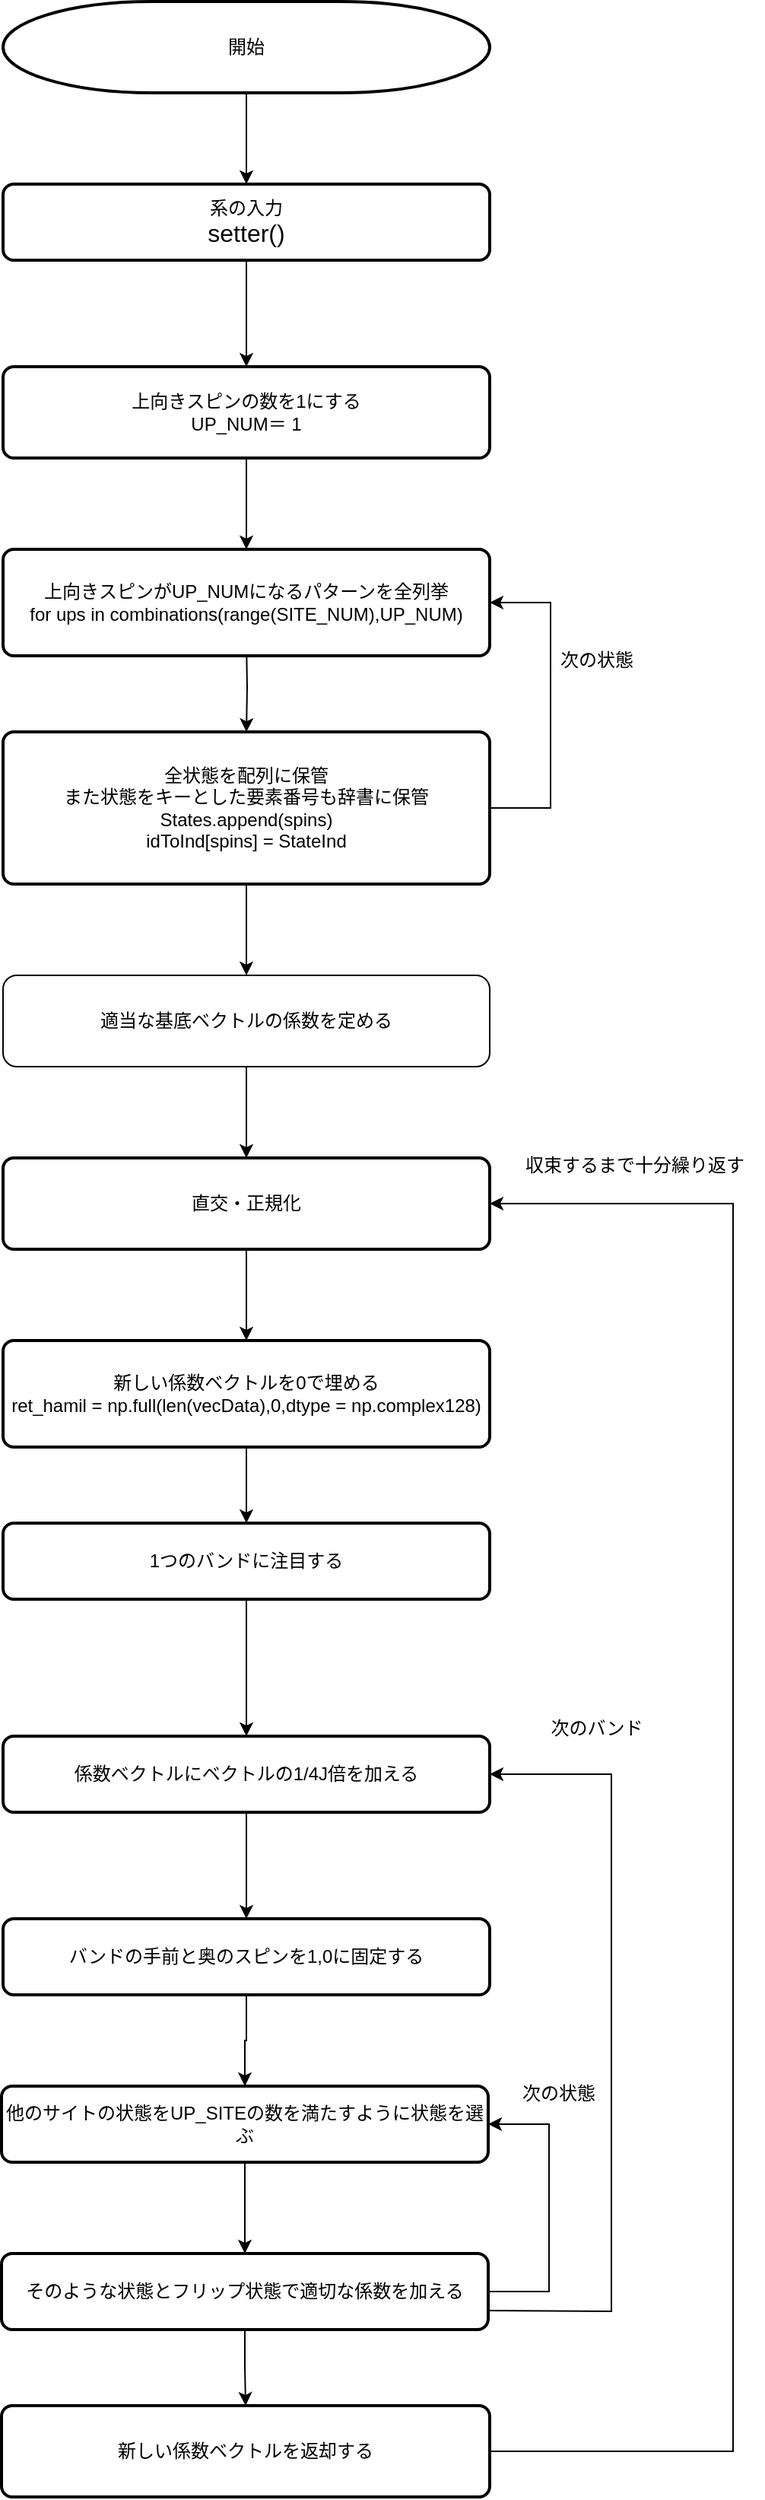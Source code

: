 <mxfile version="24.1.0" type="device">
  <diagram id="C5RBs43oDa-KdzZeNtuy" name="Page-1">
    <mxGraphModel dx="703" dy="1285" grid="1" gridSize="10" guides="1" tooltips="1" connect="1" arrows="1" fold="1" page="1" pageScale="1" pageWidth="827" pageHeight="1169" math="0" shadow="0">
      <root>
        <mxCell id="WIyWlLk6GJQsqaUBKTNV-0" />
        <mxCell id="WIyWlLk6GJQsqaUBKTNV-1" parent="WIyWlLk6GJQsqaUBKTNV-0" />
        <mxCell id="iN8XWv11aJuPGo7eJYd1-2" value="" style="edgeStyle=orthogonalEdgeStyle;rounded=0;orthogonalLoop=1;jettySize=auto;html=1;" edge="1" parent="WIyWlLk6GJQsqaUBKTNV-1" source="iN8XWv11aJuPGo7eJYd1-0" target="iN8XWv11aJuPGo7eJYd1-1">
          <mxGeometry relative="1" as="geometry" />
        </mxCell>
        <mxCell id="iN8XWv11aJuPGo7eJYd1-0" value="&lt;font style=&quot;font-size: 12px;&quot;&gt;開始&lt;/font&gt;" style="strokeWidth=2;html=1;shape=mxgraph.flowchart.terminator;whiteSpace=wrap;" vertex="1" parent="WIyWlLk6GJQsqaUBKTNV-1">
          <mxGeometry x="40" y="40" width="320" height="60" as="geometry" />
        </mxCell>
        <mxCell id="iN8XWv11aJuPGo7eJYd1-4" value="" style="edgeStyle=orthogonalEdgeStyle;rounded=0;orthogonalLoop=1;jettySize=auto;html=1;" edge="1" parent="WIyWlLk6GJQsqaUBKTNV-1" source="iN8XWv11aJuPGo7eJYd1-1" target="iN8XWv11aJuPGo7eJYd1-3">
          <mxGeometry relative="1" as="geometry" />
        </mxCell>
        <mxCell id="iN8XWv11aJuPGo7eJYd1-1" value="&lt;font style=&quot;font-size: 12px;&quot;&gt;系の入力&lt;/font&gt;&lt;div&gt;&lt;font size=&quot;3&quot;&gt;setter()&lt;/font&gt;&lt;/div&gt;" style="rounded=1;whiteSpace=wrap;html=1;absoluteArcSize=1;arcSize=14;strokeWidth=2;" vertex="1" parent="WIyWlLk6GJQsqaUBKTNV-1">
          <mxGeometry x="40" y="160" width="320" height="50" as="geometry" />
        </mxCell>
        <mxCell id="iN8XWv11aJuPGo7eJYd1-6" value="" style="edgeStyle=orthogonalEdgeStyle;rounded=0;orthogonalLoop=1;jettySize=auto;html=1;" edge="1" parent="WIyWlLk6GJQsqaUBKTNV-1" source="iN8XWv11aJuPGo7eJYd1-3">
          <mxGeometry relative="1" as="geometry">
            <mxPoint x="200.0" y="400" as="targetPoint" />
          </mxGeometry>
        </mxCell>
        <mxCell id="iN8XWv11aJuPGo7eJYd1-3" value="上向きスピンの数を&lt;span style=&quot;background-color: initial;&quot;&gt;1にする&lt;/span&gt;&lt;div&gt;&lt;div&gt;UP_NUM＝ 1&lt;/div&gt;&lt;/div&gt;" style="rounded=1;whiteSpace=wrap;html=1;absoluteArcSize=1;arcSize=14;strokeWidth=2;" vertex="1" parent="WIyWlLk6GJQsqaUBKTNV-1">
          <mxGeometry x="40" y="280" width="320" height="60" as="geometry" />
        </mxCell>
        <mxCell id="iN8XWv11aJuPGo7eJYd1-13" value="" style="edgeStyle=orthogonalEdgeStyle;rounded=0;orthogonalLoop=1;jettySize=auto;html=1;" edge="1" parent="WIyWlLk6GJQsqaUBKTNV-1" target="iN8XWv11aJuPGo7eJYd1-12">
          <mxGeometry relative="1" as="geometry">
            <mxPoint x="200.0" y="460" as="sourcePoint" />
          </mxGeometry>
        </mxCell>
        <mxCell id="iN8XWv11aJuPGo7eJYd1-27" value="" style="edgeStyle=orthogonalEdgeStyle;rounded=0;orthogonalLoop=1;jettySize=auto;html=1;" edge="1" parent="WIyWlLk6GJQsqaUBKTNV-1" source="iN8XWv11aJuPGo7eJYd1-12" target="iN8XWv11aJuPGo7eJYd1-19">
          <mxGeometry relative="1" as="geometry" />
        </mxCell>
        <mxCell id="iN8XWv11aJuPGo7eJYd1-12" value="全状態を配列に保管&lt;div&gt;また状態をキーとした要素番号も辞書に保管&lt;/div&gt;&lt;div&gt;&lt;div&gt;States.append(spins)&lt;/div&gt;&lt;div&gt;&lt;span style=&quot;background-color: initial;&quot;&gt;idToInd[spins] = StateInd&lt;/span&gt;&lt;/div&gt;&lt;/div&gt;" style="rounded=1;whiteSpace=wrap;html=1;absoluteArcSize=1;arcSize=14;strokeWidth=2;" vertex="1" parent="WIyWlLk6GJQsqaUBKTNV-1">
          <mxGeometry x="40" y="520" width="320" height="100" as="geometry" />
        </mxCell>
        <mxCell id="iN8XWv11aJuPGo7eJYd1-14" value="上向きスピンがUP_NUMになるパターンを全列挙&lt;div&gt;for ups in combinations(range(SITE_NUM),UP_NUM)&lt;/div&gt;" style="rounded=1;whiteSpace=wrap;html=1;absoluteArcSize=1;arcSize=14;strokeWidth=2;" vertex="1" parent="WIyWlLk6GJQsqaUBKTNV-1">
          <mxGeometry x="40" y="400" width="320" height="70" as="geometry" />
        </mxCell>
        <mxCell id="iN8XWv11aJuPGo7eJYd1-17" value="" style="endArrow=classic;html=1;rounded=0;exitX=1;exitY=0.5;exitDx=0;exitDy=0;entryX=1;entryY=0.5;entryDx=0;entryDy=0;" edge="1" parent="WIyWlLk6GJQsqaUBKTNV-1" source="iN8XWv11aJuPGo7eJYd1-12" target="iN8XWv11aJuPGo7eJYd1-14">
          <mxGeometry width="50" height="50" relative="1" as="geometry">
            <mxPoint x="310" y="580" as="sourcePoint" />
            <mxPoint x="360" y="530" as="targetPoint" />
            <Array as="points">
              <mxPoint x="400" y="570" />
              <mxPoint x="400" y="435" />
            </Array>
          </mxGeometry>
        </mxCell>
        <mxCell id="iN8XWv11aJuPGo7eJYd1-18" value="次の状態" style="text;html=1;align=center;verticalAlign=middle;resizable=0;points=[];autosize=1;strokeColor=none;fillColor=none;" vertex="1" parent="WIyWlLk6GJQsqaUBKTNV-1">
          <mxGeometry x="395" y="458" width="70" height="30" as="geometry" />
        </mxCell>
        <mxCell id="iN8XWv11aJuPGo7eJYd1-26" value="" style="edgeStyle=orthogonalEdgeStyle;rounded=0;orthogonalLoop=1;jettySize=auto;html=1;" edge="1" parent="WIyWlLk6GJQsqaUBKTNV-1" source="iN8XWv11aJuPGo7eJYd1-19" target="iN8XWv11aJuPGo7eJYd1-21">
          <mxGeometry relative="1" as="geometry" />
        </mxCell>
        <mxCell id="iN8XWv11aJuPGo7eJYd1-19" value="適当な基底ベクトルの係数を定める" style="rounded=1;whiteSpace=wrap;html=1;" vertex="1" parent="WIyWlLk6GJQsqaUBKTNV-1">
          <mxGeometry x="40" y="680" width="320" height="60" as="geometry" />
        </mxCell>
        <mxCell id="iN8XWv11aJuPGo7eJYd1-25" value="" style="edgeStyle=orthogonalEdgeStyle;rounded=0;orthogonalLoop=1;jettySize=auto;html=1;" edge="1" parent="WIyWlLk6GJQsqaUBKTNV-1" source="iN8XWv11aJuPGo7eJYd1-21" target="iN8XWv11aJuPGo7eJYd1-22">
          <mxGeometry relative="1" as="geometry" />
        </mxCell>
        <mxCell id="iN8XWv11aJuPGo7eJYd1-21" value="直交・正規化" style="rounded=1;whiteSpace=wrap;html=1;absoluteArcSize=1;arcSize=14;strokeWidth=2;" vertex="1" parent="WIyWlLk6GJQsqaUBKTNV-1">
          <mxGeometry x="40" y="800" width="320" height="60" as="geometry" />
        </mxCell>
        <mxCell id="iN8XWv11aJuPGo7eJYd1-24" value="" style="edgeStyle=orthogonalEdgeStyle;rounded=0;orthogonalLoop=1;jettySize=auto;html=1;" edge="1" parent="WIyWlLk6GJQsqaUBKTNV-1" source="iN8XWv11aJuPGo7eJYd1-22" target="iN8XWv11aJuPGo7eJYd1-23">
          <mxGeometry relative="1" as="geometry" />
        </mxCell>
        <mxCell id="iN8XWv11aJuPGo7eJYd1-22" value="新しい係数ベクトルを0で埋める&lt;div&gt;ret_hamil = np.full(len(vecData),0,dtype = np.complex128)&lt;br&gt;&lt;/div&gt;" style="rounded=1;whiteSpace=wrap;html=1;absoluteArcSize=1;arcSize=14;strokeWidth=2;" vertex="1" parent="WIyWlLk6GJQsqaUBKTNV-1">
          <mxGeometry x="40" y="920" width="320" height="70" as="geometry" />
        </mxCell>
        <mxCell id="iN8XWv11aJuPGo7eJYd1-29" value="" style="edgeStyle=orthogonalEdgeStyle;rounded=0;orthogonalLoop=1;jettySize=auto;html=1;" edge="1" parent="WIyWlLk6GJQsqaUBKTNV-1" source="iN8XWv11aJuPGo7eJYd1-23" target="iN8XWv11aJuPGo7eJYd1-28">
          <mxGeometry relative="1" as="geometry" />
        </mxCell>
        <mxCell id="iN8XWv11aJuPGo7eJYd1-23" value="1つのバンドに注目する" style="rounded=1;whiteSpace=wrap;html=1;absoluteArcSize=1;arcSize=14;strokeWidth=2;" vertex="1" parent="WIyWlLk6GJQsqaUBKTNV-1">
          <mxGeometry x="40" y="1040" width="320" height="50" as="geometry" />
        </mxCell>
        <mxCell id="iN8XWv11aJuPGo7eJYd1-31" value="" style="edgeStyle=orthogonalEdgeStyle;rounded=0;orthogonalLoop=1;jettySize=auto;html=1;" edge="1" parent="WIyWlLk6GJQsqaUBKTNV-1" source="iN8XWv11aJuPGo7eJYd1-28" target="iN8XWv11aJuPGo7eJYd1-30">
          <mxGeometry relative="1" as="geometry" />
        </mxCell>
        <mxCell id="iN8XWv11aJuPGo7eJYd1-28" value="係数ベクトルにベクトルの1/4J倍を加える" style="rounded=1;whiteSpace=wrap;html=1;absoluteArcSize=1;arcSize=14;strokeWidth=2;" vertex="1" parent="WIyWlLk6GJQsqaUBKTNV-1">
          <mxGeometry x="40" y="1180" width="320" height="50" as="geometry" />
        </mxCell>
        <mxCell id="iN8XWv11aJuPGo7eJYd1-30" value="バンドの手前と奥のスピンを1,0に固定する" style="rounded=1;whiteSpace=wrap;html=1;absoluteArcSize=1;arcSize=14;strokeWidth=2;" vertex="1" parent="WIyWlLk6GJQsqaUBKTNV-1">
          <mxGeometry x="40" y="1300" width="320" height="50" as="geometry" />
        </mxCell>
        <mxCell id="iN8XWv11aJuPGo7eJYd1-35" value="" style="edgeStyle=orthogonalEdgeStyle;rounded=0;orthogonalLoop=1;jettySize=auto;html=1;exitX=0.5;exitY=1;exitDx=0;exitDy=0;" edge="1" parent="WIyWlLk6GJQsqaUBKTNV-1" source="iN8XWv11aJuPGo7eJYd1-30" target="iN8XWv11aJuPGo7eJYd1-33">
          <mxGeometry relative="1" as="geometry">
            <mxPoint x="195" y="1360" as="sourcePoint" />
          </mxGeometry>
        </mxCell>
        <mxCell id="iN8XWv11aJuPGo7eJYd1-37" value="" style="edgeStyle=orthogonalEdgeStyle;rounded=0;orthogonalLoop=1;jettySize=auto;html=1;" edge="1" parent="WIyWlLk6GJQsqaUBKTNV-1" source="iN8XWv11aJuPGo7eJYd1-33" target="iN8XWv11aJuPGo7eJYd1-36">
          <mxGeometry relative="1" as="geometry" />
        </mxCell>
        <mxCell id="iN8XWv11aJuPGo7eJYd1-33" value="他のサイトの状態をUP_SITEの数を満たすように状態を選ぶ" style="rounded=1;whiteSpace=wrap;html=1;absoluteArcSize=1;arcSize=14;strokeWidth=2;" vertex="1" parent="WIyWlLk6GJQsqaUBKTNV-1">
          <mxGeometry x="39" y="1410" width="320" height="50" as="geometry" />
        </mxCell>
        <mxCell id="iN8XWv11aJuPGo7eJYd1-44" value="" style="edgeStyle=orthogonalEdgeStyle;rounded=0;orthogonalLoop=1;jettySize=auto;html=1;" edge="1" parent="WIyWlLk6GJQsqaUBKTNV-1" source="iN8XWv11aJuPGo7eJYd1-36" target="iN8XWv11aJuPGo7eJYd1-43">
          <mxGeometry relative="1" as="geometry" />
        </mxCell>
        <mxCell id="iN8XWv11aJuPGo7eJYd1-36" value="そのような状態とフリップ状態で適切な係数を加える" style="rounded=1;whiteSpace=wrap;html=1;absoluteArcSize=1;arcSize=14;strokeWidth=2;" vertex="1" parent="WIyWlLk6GJQsqaUBKTNV-1">
          <mxGeometry x="39" y="1520" width="320" height="50" as="geometry" />
        </mxCell>
        <mxCell id="iN8XWv11aJuPGo7eJYd1-38" value="" style="endArrow=classic;html=1;rounded=0;exitX=1;exitY=0.5;exitDx=0;exitDy=0;entryX=1;entryY=0.5;entryDx=0;entryDy=0;" edge="1" parent="WIyWlLk6GJQsqaUBKTNV-1" source="iN8XWv11aJuPGo7eJYd1-36" target="iN8XWv11aJuPGo7eJYd1-33">
          <mxGeometry width="50" height="50" relative="1" as="geometry">
            <mxPoint x="479" y="1350" as="sourcePoint" />
            <mxPoint x="529" y="1300" as="targetPoint" />
            <Array as="points">
              <mxPoint x="399" y="1545" />
              <mxPoint x="399" y="1435" />
            </Array>
          </mxGeometry>
        </mxCell>
        <mxCell id="iN8XWv11aJuPGo7eJYd1-39" value="次の状態" style="text;html=1;align=center;verticalAlign=middle;resizable=0;points=[];autosize=1;strokeColor=none;fillColor=none;" vertex="1" parent="WIyWlLk6GJQsqaUBKTNV-1">
          <mxGeometry x="370" y="1400" width="70" height="30" as="geometry" />
        </mxCell>
        <mxCell id="iN8XWv11aJuPGo7eJYd1-40" value="" style="endArrow=classic;html=1;rounded=0;exitX=1;exitY=0.75;exitDx=0;exitDy=0;entryX=1;entryY=0.5;entryDx=0;entryDy=0;" edge="1" parent="WIyWlLk6GJQsqaUBKTNV-1" source="iN8XWv11aJuPGo7eJYd1-36" target="iN8XWv11aJuPGo7eJYd1-28">
          <mxGeometry width="50" height="50" relative="1" as="geometry">
            <mxPoint x="395" y="1674" as="sourcePoint" />
            <mxPoint x="480" y="1410" as="targetPoint" />
            <Array as="points">
              <mxPoint x="440" y="1558" />
              <mxPoint x="440" y="1205" />
            </Array>
          </mxGeometry>
        </mxCell>
        <mxCell id="iN8XWv11aJuPGo7eJYd1-42" value="次のバンド" style="text;html=1;align=center;verticalAlign=middle;resizable=0;points=[];autosize=1;strokeColor=none;fillColor=none;" vertex="1" parent="WIyWlLk6GJQsqaUBKTNV-1">
          <mxGeometry x="390" y="1160" width="80" height="30" as="geometry" />
        </mxCell>
        <mxCell id="iN8XWv11aJuPGo7eJYd1-43" value="新しい係数ベクトルを返却する" style="rounded=1;whiteSpace=wrap;html=1;absoluteArcSize=1;arcSize=14;strokeWidth=2;" vertex="1" parent="WIyWlLk6GJQsqaUBKTNV-1">
          <mxGeometry x="39" y="1620" width="321" height="60" as="geometry" />
        </mxCell>
        <mxCell id="iN8XWv11aJuPGo7eJYd1-45" value="" style="endArrow=classic;html=1;rounded=0;exitX=1;exitY=0.5;exitDx=0;exitDy=0;entryX=1;entryY=0.5;entryDx=0;entryDy=0;" edge="1" parent="WIyWlLk6GJQsqaUBKTNV-1" source="iN8XWv11aJuPGo7eJYd1-43" target="iN8XWv11aJuPGo7eJYd1-21">
          <mxGeometry width="50" height="50" relative="1" as="geometry">
            <mxPoint x="220" y="1360" as="sourcePoint" />
            <mxPoint x="270" y="1310" as="targetPoint" />
            <Array as="points">
              <mxPoint x="520" y="1650" />
              <mxPoint x="520" y="830" />
            </Array>
          </mxGeometry>
        </mxCell>
        <mxCell id="iN8XWv11aJuPGo7eJYd1-46" value="収束するまで十分繰り返す" style="text;html=1;align=center;verticalAlign=middle;resizable=0;points=[];autosize=1;strokeColor=none;fillColor=none;" vertex="1" parent="WIyWlLk6GJQsqaUBKTNV-1">
          <mxGeometry x="370" y="790" width="170" height="30" as="geometry" />
        </mxCell>
      </root>
    </mxGraphModel>
  </diagram>
</mxfile>
